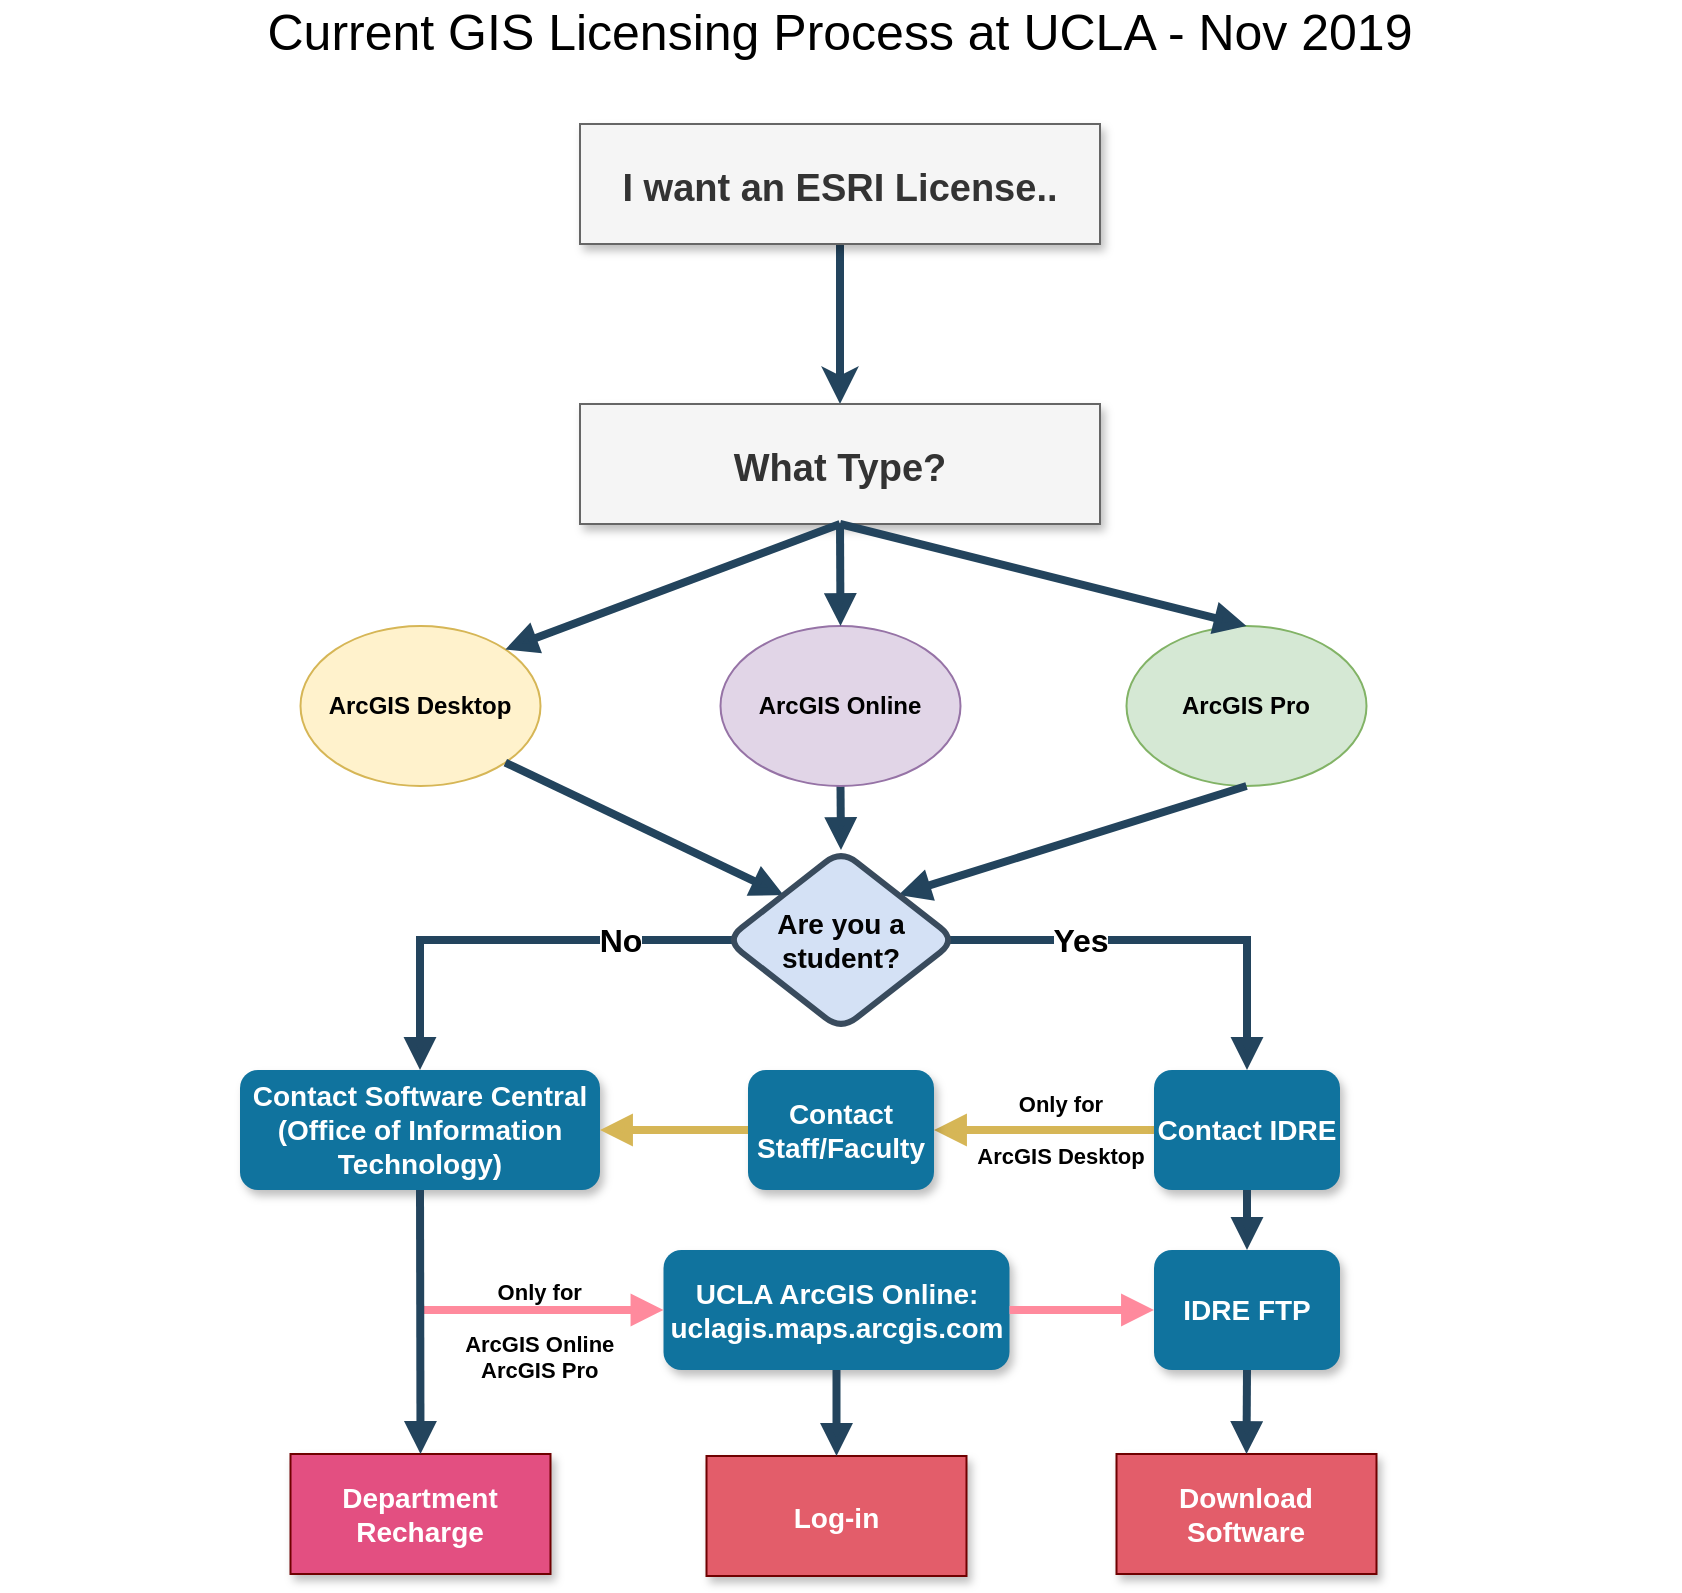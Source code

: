<mxfile version="12.3.6" type="github" pages="1">
  <diagram id="NvCQgJdSBM-2ycp9VXMA" name="Page-1">
    <mxGraphModel dx="1097" dy="623" grid="1" gridSize="10" guides="1" tooltips="1" connect="1" arrows="1" fold="1" page="1" pageScale="1" pageWidth="1400" pageHeight="850" math="0" shadow="0">
      <root>
        <mxCell id="0"/>
        <mxCell id="1" parent="0"/>
        <mxCell id="OlXNlt9vMctowWqhXaBs-2" value="Current GIS Licensing Process at UCLA - Nov 2019" style="text;html=1;align=center;verticalAlign=middle;whiteSpace=wrap;rounded=0;fontSize=25;fillColor=#ffffff;" parent="1" vertex="1">
          <mxGeometry x="280" y="50" width="840" height="20" as="geometry"/>
        </mxCell>
        <mxCell id="OlXNlt9vMctowWqhXaBs-3" value="Contact Software Central&#xa;(Office of Information Technology)" style="rounded=1;fillColor=#10739E;strokeColor=none;shadow=1;gradientColor=none;fontStyle=1;fontColor=#FFFFFF;fontSize=14;verticalAlign=middle;whiteSpace=wrap;" parent="1" vertex="1">
          <mxGeometry x="400" y="580" width="180" height="60" as="geometry"/>
        </mxCell>
        <mxCell id="OlXNlt9vMctowWqhXaBs-4" value="ArcGIS Pro" style="ellipse;whiteSpace=wrap;html=1;rounded=0;shadow=0;align=center;fillColor=#d5e8d4;strokeColor=#82b366;fontStyle=1" parent="1" vertex="1">
          <mxGeometry x="843.25" y="358" width="120" height="80" as="geometry"/>
        </mxCell>
        <mxCell id="OlXNlt9vMctowWqhXaBs-5" value="ArcGIS Desktop" style="ellipse;whiteSpace=wrap;html=1;rounded=0;shadow=0;align=center;fillColor=#fff2cc;strokeColor=#d6b656;fontStyle=1" parent="1" vertex="1">
          <mxGeometry x="430.25" y="358" width="120" height="80" as="geometry"/>
        </mxCell>
        <mxCell id="OlXNlt9vMctowWqhXaBs-36" style="rounded=0;orthogonalLoop=1;jettySize=auto;html=1;fontSize=12;fontStyle=1;strokeColor=#23445D;strokeWidth=4;endFill=1;endArrow=block;entryX=0.5;entryY=0;entryDx=0;entryDy=0;exitX=0.5;exitY=1;exitDx=0;exitDy=0;" parent="1" source="OlXNlt9vMctowWqhXaBs-6" target="WTA2DejnojP7PEgxWPWl-4" edge="1">
          <mxGeometry relative="1" as="geometry"/>
        </mxCell>
        <mxCell id="OlXNlt9vMctowWqhXaBs-6" value="&lt;div&gt;ArcGIS Online&lt;/div&gt;" style="ellipse;whiteSpace=wrap;html=1;rounded=0;shadow=0;align=center;fillColor=#e1d5e7;strokeColor=#9673a6;fontStyle=1" parent="1" vertex="1">
          <mxGeometry x="640.25" y="358" width="120" height="80" as="geometry"/>
        </mxCell>
        <mxCell id="OlXNlt9vMctowWqhXaBs-54" value="" style="edgeStyle=none;rounded=0;orthogonalLoop=1;jettySize=auto;html=1;fontSize=12;fontStyle=1;strokeColor=#23445D;strokeWidth=4;endFill=0;endArrow=none;startArrow=classic;startFill=1;" parent="1" source="OlXNlt9vMctowWqhXaBs-7" target="OlXNlt9vMctowWqhXaBs-53" edge="1">
          <mxGeometry relative="1" as="geometry"/>
        </mxCell>
        <mxCell id="OlXNlt9vMctowWqhXaBs-7" value="What Type?" style="rounded=0;fillColor=#f5f5f5;strokeColor=#666666;shadow=1;fontStyle=1;fontColor=#333333;fontSize=19;" parent="1" vertex="1">
          <mxGeometry x="570" y="247" width="260" height="60" as="geometry"/>
        </mxCell>
        <mxCell id="OlXNlt9vMctowWqhXaBs-53" value="I want an ESRI License.." style="rounded=0;fillColor=#f5f5f5;strokeColor=#666666;shadow=1;fontStyle=1;fontColor=#333333;fontSize=19;" parent="1" vertex="1">
          <mxGeometry x="570" y="107" width="260" height="60" as="geometry"/>
        </mxCell>
        <mxCell id="OlXNlt9vMctowWqhXaBs-8" value="Department Recharge" style="rounded=0;fillColor=#E34F81;strokeColor=#6F0000;shadow=1;fontStyle=1;fontSize=14;fontColor=#ffffff;whiteSpace=wrap;gradientColor=none;" parent="1" vertex="1">
          <mxGeometry x="425.25" y="772" width="130" height="60" as="geometry"/>
        </mxCell>
        <mxCell id="OlXNlt9vMctowWqhXaBs-16" value="IDRE FTP" style="rounded=1;fillColor=#10739E;strokeColor=none;shadow=1;gradientColor=none;fontStyle=1;fontColor=#FFFFFF;fontSize=14;verticalAlign=middle;whiteSpace=wrap;" parent="1" vertex="1">
          <mxGeometry x="857" y="670" width="93" height="60" as="geometry"/>
        </mxCell>
        <mxCell id="OlXNlt9vMctowWqhXaBs-17" value="UCLA ArcGIS Online:&#xa;uclagis.maps.arcgis.com" style="rounded=1;fillColor=#10739E;strokeColor=none;shadow=1;gradientColor=none;fontStyle=1;fontColor=#FFFFFF;fontSize=14;verticalAlign=middle;whiteSpace=wrap;" parent="1" vertex="1">
          <mxGeometry x="611.75" y="670" width="173" height="60" as="geometry"/>
        </mxCell>
        <mxCell id="OlXNlt9vMctowWqhXaBs-22" value="" style="elbow=vertical;strokeWidth=4;endArrow=block;endFill=1;fontStyle=1;strokeColor=#23445D;fontSize=12;rounded=0;exitX=1;exitY=1;exitDx=0;exitDy=0;entryX=0;entryY=0;entryDx=0;entryDy=0;" parent="1" source="OlXNlt9vMctowWqhXaBs-5" target="WTA2DejnojP7PEgxWPWl-4" edge="1">
          <mxGeometry x="2.5" y="152" width="100" height="100" as="geometry">
            <mxPoint x="919.167" y="502.333" as="sourcePoint"/>
            <mxPoint x="942.5" y="632" as="targetPoint"/>
            <mxPoint y="-30" as="offset"/>
          </mxGeometry>
        </mxCell>
        <mxCell id="OlXNlt9vMctowWqhXaBs-29" value="" style="elbow=vertical;strokeWidth=4;endArrow=block;endFill=1;fontStyle=1;strokeColor=#23445D;fontSize=12;rounded=0;exitX=0.5;exitY=1;exitDx=0;exitDy=0;entryX=1;entryY=0;entryDx=0;entryDy=0;" parent="1" source="OlXNlt9vMctowWqhXaBs-7" target="OlXNlt9vMctowWqhXaBs-5" edge="1">
          <mxGeometry x="-216.5" y="252" width="100" height="100" as="geometry">
            <mxPoint x="962.5" y="552" as="sourcePoint"/>
            <mxPoint x="929" y="572" as="targetPoint"/>
            <mxPoint x="18" y="-37" as="offset"/>
          </mxGeometry>
        </mxCell>
        <mxCell id="OlXNlt9vMctowWqhXaBs-30" value="" style="elbow=vertical;strokeWidth=4;endArrow=block;endFill=1;fontStyle=1;strokeColor=#23445D;fontSize=12;rounded=0;exitX=0.5;exitY=1;exitDx=0;exitDy=0;entryX=0.5;entryY=0;entryDx=0;entryDy=0;" parent="1" source="OlXNlt9vMctowWqhXaBs-7" target="OlXNlt9vMctowWqhXaBs-6" edge="1">
          <mxGeometry x="-206.5" y="262" width="100" height="100" as="geometry">
            <mxPoint x="972.5" y="562" as="sourcePoint"/>
            <mxPoint x="939" y="582" as="targetPoint"/>
            <mxPoint x="18" y="-37" as="offset"/>
          </mxGeometry>
        </mxCell>
        <mxCell id="OlXNlt9vMctowWqhXaBs-31" value="" style="elbow=vertical;strokeWidth=4;endArrow=block;endFill=1;fontStyle=1;strokeColor=#23445D;fontSize=12;rounded=0;exitX=0.5;exitY=1;exitDx=0;exitDy=0;entryX=0.5;entryY=0;entryDx=0;entryDy=0;" parent="1" source="OlXNlt9vMctowWqhXaBs-7" target="OlXNlt9vMctowWqhXaBs-4" edge="1">
          <mxGeometry x="-196.5" y="272" width="100" height="100" as="geometry">
            <mxPoint x="982.5" y="572" as="sourcePoint"/>
            <mxPoint x="949" y="592" as="targetPoint"/>
            <mxPoint x="18" y="-37" as="offset"/>
          </mxGeometry>
        </mxCell>
        <mxCell id="OlXNlt9vMctowWqhXaBs-50" value="Log-in" style="rounded=0;fillColor=#E35D6A;strokeColor=#6F0000;shadow=1;fontStyle=1;fontSize=14;fontColor=#ffffff;" parent="1" vertex="1">
          <mxGeometry x="633.25" y="773" width="130" height="60" as="geometry"/>
        </mxCell>
        <mxCell id="OlXNlt9vMctowWqhXaBs-51" value="Download Software" style="rounded=0;fillColor=#E35D6A;strokeColor=#6F0000;shadow=1;fontStyle=1;fontSize=14;fontColor=#ffffff;whiteSpace=wrap;" parent="1" vertex="1">
          <mxGeometry x="838.25" y="772" width="130" height="60" as="geometry"/>
        </mxCell>
        <mxCell id="OlXNlt9vMctowWqhXaBs-52" value="" style="group" parent="1" vertex="1" connectable="0">
          <mxGeometry x="648" y="758" width="360" height="28" as="geometry"/>
        </mxCell>
        <mxCell id="OlXNlt9vMctowWqhXaBs-47" style="rounded=0;orthogonalLoop=1;jettySize=auto;html=1;fontSize=12;fontStyle=1;strokeColor=#23445D;strokeWidth=4;endFill=1;endArrow=block;exitX=0.5;exitY=1;exitDx=0;exitDy=0;entryX=0.5;entryY=0;entryDx=0;entryDy=0;" parent="OlXNlt9vMctowWqhXaBs-52" source="OlXNlt9vMctowWqhXaBs-17" target="OlXNlt9vMctowWqhXaBs-50" edge="1">
          <mxGeometry relative="1" as="geometry">
            <mxPoint x="60.588" y="-125.002" as="sourcePoint"/>
            <mxPoint x="50" y="145" as="targetPoint"/>
          </mxGeometry>
        </mxCell>
        <mxCell id="OlXNlt9vMctowWqhXaBs-48" style="rounded=0;orthogonalLoop=1;jettySize=auto;html=1;fontSize=12;fontStyle=1;strokeColor=#23445D;strokeWidth=4;endFill=1;endArrow=block;exitX=0.5;exitY=1;exitDx=0;exitDy=0;entryX=0.5;entryY=0;entryDx=0;entryDy=0;" parent="OlXNlt9vMctowWqhXaBs-52" source="OlXNlt9vMctowWqhXaBs-16" target="OlXNlt9vMctowWqhXaBs-51" edge="1">
          <mxGeometry relative="1" as="geometry">
            <mxPoint x="133.5" y="54" as="sourcePoint"/>
            <mxPoint x="373.5" y="144" as="targetPoint"/>
          </mxGeometry>
        </mxCell>
        <mxCell id="WTA2DejnojP7PEgxWPWl-1" style="rounded=0;orthogonalLoop=1;jettySize=auto;html=1;exitX=0.5;exitY=1;exitDx=0;exitDy=0;fontSize=12;fontStyle=1;strokeColor=#23445D;strokeWidth=4;endFill=1;endArrow=block;entryX=1;entryY=0;entryDx=0;entryDy=0;" parent="1" source="OlXNlt9vMctowWqhXaBs-4" target="WTA2DejnojP7PEgxWPWl-4" edge="1">
          <mxGeometry relative="1" as="geometry">
            <mxPoint x="903" y="452" as="sourcePoint"/>
            <mxPoint x="820" y="472" as="targetPoint"/>
          </mxGeometry>
        </mxCell>
        <mxCell id="WTA2DejnojP7PEgxWPWl-2" value="Yes" style="edgeStyle=orthogonalEdgeStyle;rounded=0;orthogonalLoop=1;jettySize=auto;html=1;fontSize=16;fontStyle=1;strokeColor=#23445D;strokeWidth=4;endFill=1;endArrow=block;entryX=0.5;entryY=0;entryDx=0;entryDy=0;exitX=0;exitY=0.5;exitDx=0;exitDy=0;verticalAlign=middle;labelBackgroundColor=#ffffff;spacing=3;" parent="1" source="WTA2DejnojP7PEgxWPWl-4" target="WTA2DejnojP7PEgxWPWl-3" edge="1">
          <mxGeometry x="0.087" relative="1" as="geometry">
            <mxPoint x="930" y="500" as="sourcePoint"/>
            <mxPoint x="790" y="640" as="targetPoint"/>
            <Array as="points">
              <mxPoint x="903" y="515"/>
            </Array>
            <mxPoint as="offset"/>
          </mxGeometry>
        </mxCell>
        <mxCell id="WTA2DejnojP7PEgxWPWl-17" value="Only for&lt;br&gt;&lt;br&gt;ArcGIS Desktop" style="edgeStyle=orthogonalEdgeStyle;rounded=0;orthogonalLoop=1;jettySize=auto;html=1;labelBackgroundColor=none;fontSize=11;fontStyle=1;strokeColor=#d6b656;strokeWidth=4;endFill=1;endArrow=block;fillColor=#fff2cc;" parent="1" source="WTA2DejnojP7PEgxWPWl-3" target="WTA2DejnojP7PEgxWPWl-16" edge="1">
          <mxGeometry x="-0.145" relative="1" as="geometry">
            <mxPoint as="offset"/>
          </mxGeometry>
        </mxCell>
        <mxCell id="WTA2DejnojP7PEgxWPWl-3" value="Contact IDRE" style="rounded=1;fillColor=#10739E;strokeColor=none;shadow=1;gradientColor=none;fontStyle=1;fontColor=#FFFFFF;fontSize=14;verticalAlign=middle;whiteSpace=wrap;" parent="1" vertex="1">
          <mxGeometry x="857" y="580" width="93" height="60" as="geometry"/>
        </mxCell>
        <mxCell id="WTA2DejnojP7PEgxWPWl-16" value="Contact Staff/Faculty" style="rounded=1;fillColor=#10739E;strokeColor=none;shadow=1;gradientColor=none;fontStyle=1;fontColor=#FFFFFF;fontSize=14;verticalAlign=middle;whiteSpace=wrap;" parent="1" vertex="1">
          <mxGeometry x="654" y="580" width="93" height="60" as="geometry"/>
        </mxCell>
        <mxCell id="WTA2DejnojP7PEgxWPWl-7" value="No" style="rounded=0;orthogonalLoop=1;jettySize=auto;html=1;fontSize=16;fontStyle=1;strokeColor=#23445D;strokeWidth=4;endFill=1;endArrow=block;entryX=0.5;entryY=0;entryDx=0;entryDy=0;edgeStyle=orthogonalEdgeStyle;exitX=0;exitY=0.5;exitDx=0;exitDy=0;" parent="1" source="WTA2DejnojP7PEgxWPWl-4" target="OlXNlt9vMctowWqhXaBs-3" edge="1">
          <mxGeometry x="-0.507" relative="1" as="geometry">
            <mxPoint x="650" y="528" as="sourcePoint"/>
            <mxPoint x="490" y="530" as="targetPoint"/>
            <mxPoint as="offset"/>
          </mxGeometry>
        </mxCell>
        <mxCell id="WTA2DejnojP7PEgxWPWl-4" value="&lt;font color=&quot;#030303&quot;&gt;Are you a student?&lt;/font&gt;" style="rhombus;whiteSpace=wrap;html=1;rounded=1;shadow=0;fontSize=14;fontColor=#FFFFFF;fontStyle=1;strokeColor=#394B5D;fillColor=#D4E1F5;gradientColor=none;strokeWidth=3;" parent="1" vertex="1">
          <mxGeometry x="643" y="470" width="115" height="90" as="geometry"/>
        </mxCell>
        <mxCell id="WTA2DejnojP7PEgxWPWl-15" value="Only for &#xa;&#xa;ArcGIS Online&#xa;ArcGIS Pro" style="elbow=vertical;strokeWidth=4;endArrow=block;endFill=1;fontStyle=1;strokeColor=#FF8A9D;fontSize=11;rounded=0;entryX=0;entryY=0.5;entryDx=0;entryDy=0;labelBackgroundColor=none;fillColor=#f8cecc;" parent="1" target="OlXNlt9vMctowWqhXaBs-17" edge="1">
          <mxGeometry width="100" height="100" as="geometry">
            <mxPoint x="490" y="700" as="sourcePoint"/>
            <mxPoint x="681.25" y="518.75" as="targetPoint"/>
            <mxPoint x="-1" y="10" as="offset"/>
          </mxGeometry>
        </mxCell>
        <mxCell id="WTA2DejnojP7PEgxWPWl-18" value="" style="edgeStyle=orthogonalEdgeStyle;rounded=0;orthogonalLoop=1;jettySize=auto;html=1;labelBackgroundColor=#ffffff;fontSize=12;exitX=0;exitY=0.5;exitDx=0;exitDy=0;entryX=1;entryY=0.5;entryDx=0;entryDy=0;fontStyle=1;strokeColor=#d6b656;strokeWidth=4;endFill=1;endArrow=block;fillColor=#fff2cc;" parent="1" source="WTA2DejnojP7PEgxWPWl-16" target="OlXNlt9vMctowWqhXaBs-3" edge="1">
          <mxGeometry relative="1" as="geometry">
            <mxPoint x="867" y="620" as="sourcePoint"/>
            <mxPoint x="757.0" y="620" as="targetPoint"/>
          </mxGeometry>
        </mxCell>
        <mxCell id="WTA2DejnojP7PEgxWPWl-19" value="" style="elbow=vertical;strokeWidth=4;endArrow=block;endFill=1;fontStyle=1;strokeColor=#FF8A9D;fontSize=12;rounded=0;exitX=1;exitY=0.5;exitDx=0;exitDy=0;entryX=0;entryY=0.5;entryDx=0;entryDy=0;fillColor=#f8cecc;" parent="1" source="OlXNlt9vMctowWqhXaBs-17" target="OlXNlt9vMctowWqhXaBs-16" edge="1">
          <mxGeometry x="-186.5" y="282" width="100" height="100" as="geometry">
            <mxPoint x="710" y="317.0" as="sourcePoint"/>
            <mxPoint x="913.25" y="368" as="targetPoint"/>
            <mxPoint x="18" y="-37" as="offset"/>
          </mxGeometry>
        </mxCell>
        <mxCell id="WTA2DejnojP7PEgxWPWl-21" style="rounded=0;orthogonalLoop=1;jettySize=auto;html=1;fontSize=12;fontStyle=1;strokeColor=#23445D;strokeWidth=4;endFill=1;endArrow=block;exitX=0.5;exitY=1;exitDx=0;exitDy=0;" parent="1" source="WTA2DejnojP7PEgxWPWl-3" target="OlXNlt9vMctowWqhXaBs-16" edge="1">
          <mxGeometry relative="1" as="geometry">
            <mxPoint x="900" y="660" as="sourcePoint"/>
            <mxPoint x="739.25" y="502.5" as="targetPoint"/>
          </mxGeometry>
        </mxCell>
        <mxCell id="OlXNlt9vMctowWqhXaBs-38" value="" style="elbow=vertical;strokeWidth=4;endArrow=block;endFill=1;fontStyle=1;strokeColor=#23445D;fontSize=12;rounded=0;exitX=0.5;exitY=1;exitDx=0;exitDy=0;entryX=0.5;entryY=0;entryDx=0;entryDy=0;" parent="1" source="OlXNlt9vMctowWqhXaBs-3" target="OlXNlt9vMctowWqhXaBs-8" edge="1">
          <mxGeometry x="-216.5" y="262" width="100" height="100" as="geometry">
            <mxPoint x="483.5" y="482" as="sourcePoint"/>
            <mxPoint x="483.5" y="602" as="targetPoint"/>
            <mxPoint x="18" y="-37" as="offset"/>
          </mxGeometry>
        </mxCell>
      </root>
    </mxGraphModel>
  </diagram>
</mxfile>

